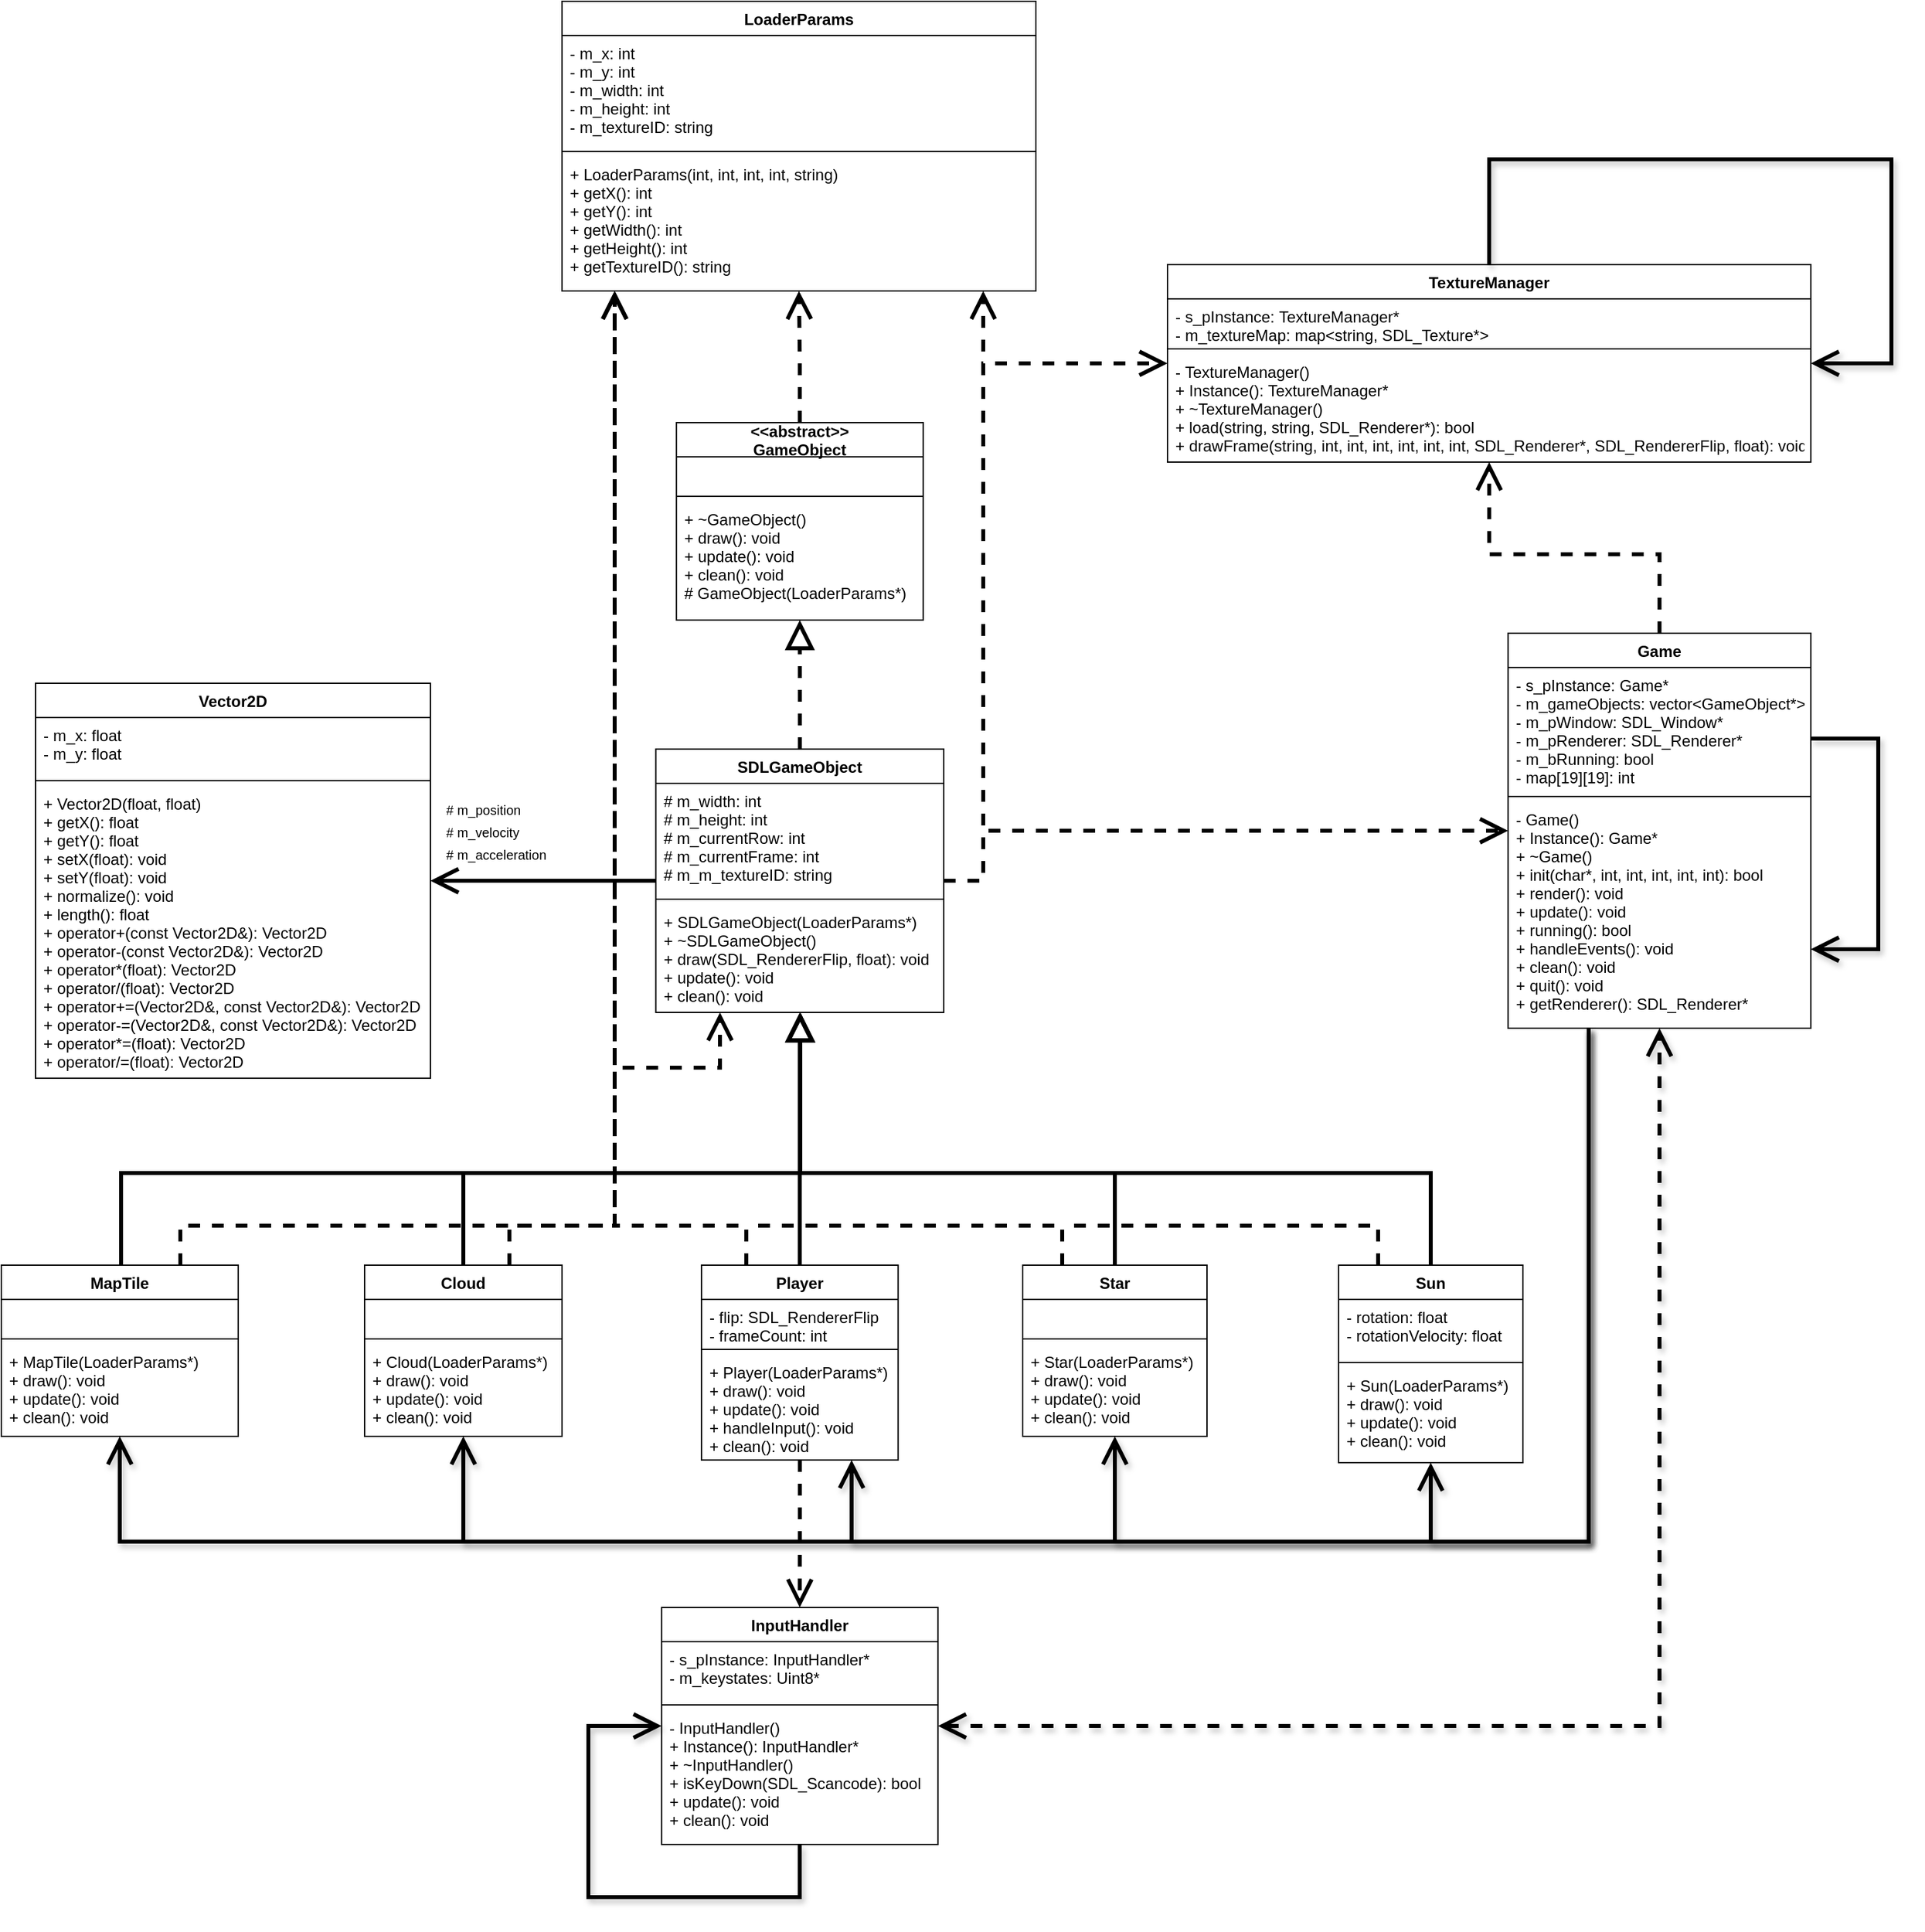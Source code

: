 <mxfile version="15.7.1" type="github">
  <diagram id="SluE9JfmMPjYJ1EXBR1Q" name="Page-1">
    <mxGraphModel dx="1483" dy="827" grid="1" gridSize="10" guides="1" tooltips="1" connect="1" arrows="1" fold="1" page="1" pageScale="1" pageWidth="827" pageHeight="1169" math="0" shadow="0">
      <root>
        <mxCell id="0" />
        <mxCell id="1" parent="0" />
        <mxCell id="HP5ziUZP_K-sw0KjSBvC-159" style="edgeStyle=orthogonalEdgeStyle;rounded=0;orthogonalLoop=1;jettySize=auto;html=1;dashed=1;fontSize=10;startArrow=open;startFill=0;endArrow=open;endFill=0;startSize=15;endSize=15;targetPerimeterSpacing=0;strokeWidth=3;align=left;shadow=1;" parent="1" source="HP5ziUZP_K-sw0KjSBvC-115" target="HP5ziUZP_K-sw0KjSBvC-17" edge="1">
          <mxGeometry relative="1" as="geometry" />
        </mxCell>
        <mxCell id="HP5ziUZP_K-sw0KjSBvC-128" style="edgeStyle=orthogonalEdgeStyle;rounded=0;orthogonalLoop=1;jettySize=auto;html=1;fontSize=14;startArrow=none;startFill=0;endArrow=block;endFill=0;startSize=0;endSize=15;targetPerimeterSpacing=0;strokeWidth=3;align=left;" parent="1" source="HP5ziUZP_K-sw0KjSBvC-13" target="HP5ziUZP_K-sw0KjSBvC-38" edge="1">
          <mxGeometry relative="1" as="geometry">
            <Array as="points">
              <mxPoint x="585" y="930" />
              <mxPoint x="841" y="930" />
            </Array>
          </mxGeometry>
        </mxCell>
        <mxCell id="HP5ziUZP_K-sw0KjSBvC-146" style="edgeStyle=orthogonalEdgeStyle;rounded=0;orthogonalLoop=1;jettySize=auto;html=1;dashed=1;fontSize=10;startArrow=none;startFill=0;endArrow=open;endFill=0;startSize=0;endSize=15;targetPerimeterSpacing=0;strokeWidth=3;align=left;" parent="1" source="HP5ziUZP_K-sw0KjSBvC-13" target="HP5ziUZP_K-sw0KjSBvC-26" edge="1">
          <mxGeometry relative="1" as="geometry">
            <Array as="points">
              <mxPoint x="620" y="970" />
              <mxPoint x="700" y="970" />
            </Array>
          </mxGeometry>
        </mxCell>
        <mxCell id="HP5ziUZP_K-sw0KjSBvC-13" value="Cloud" style="swimlane;fontStyle=1;align=center;verticalAlign=top;childLayout=stackLayout;horizontal=1;startSize=26;horizontalStack=0;resizeParent=1;resizeParentMax=0;resizeLast=0;collapsible=1;marginBottom=0;" parent="1" vertex="1">
          <mxGeometry x="510" y="1000" width="150" height="130" as="geometry" />
        </mxCell>
        <mxCell id="HP5ziUZP_K-sw0KjSBvC-14" value=" " style="text;strokeColor=none;fillColor=none;align=left;verticalAlign=top;spacingLeft=4;spacingRight=4;overflow=hidden;rotatable=0;points=[[0,0.5],[1,0.5]];portConstraint=eastwest;" parent="HP5ziUZP_K-sw0KjSBvC-13" vertex="1">
          <mxGeometry y="26" width="150" height="26" as="geometry" />
        </mxCell>
        <mxCell id="HP5ziUZP_K-sw0KjSBvC-15" value="" style="line;strokeWidth=1;fillColor=none;align=left;verticalAlign=middle;spacingTop=-1;spacingLeft=3;spacingRight=3;rotatable=0;labelPosition=right;points=[];portConstraint=eastwest;" parent="HP5ziUZP_K-sw0KjSBvC-13" vertex="1">
          <mxGeometry y="52" width="150" height="8" as="geometry" />
        </mxCell>
        <mxCell id="HP5ziUZP_K-sw0KjSBvC-16" value="+ Cloud(LoaderParams*)&#xa;+ draw(): void&#xa;+ update(): void&#xa;+ clean(): void" style="text;strokeColor=none;fillColor=none;align=left;verticalAlign=top;spacingLeft=4;spacingRight=4;overflow=hidden;rotatable=0;points=[[0,0.5],[1,0.5]];portConstraint=eastwest;" parent="HP5ziUZP_K-sw0KjSBvC-13" vertex="1">
          <mxGeometry y="60" width="150" height="70" as="geometry" />
        </mxCell>
        <mxCell id="HP5ziUZP_K-sw0KjSBvC-136" style="edgeStyle=orthogonalEdgeStyle;rounded=0;orthogonalLoop=1;jettySize=auto;html=1;fontSize=12;startArrow=none;startFill=0;endArrow=open;endFill=0;startSize=0;endSize=15;targetPerimeterSpacing=0;strokeWidth=3;align=left;dashed=1;" parent="1" source="HP5ziUZP_K-sw0KjSBvC-22" target="HP5ziUZP_K-sw0KjSBvC-26" edge="1">
          <mxGeometry relative="1" as="geometry" />
        </mxCell>
        <mxCell id="HP5ziUZP_K-sw0KjSBvC-22" value="&lt;&lt;abstract&gt;&gt;&#xa;GameObject" style="swimlane;fontStyle=1;align=center;verticalAlign=middle;childLayout=stackLayout;horizontal=1;startSize=26;horizontalStack=0;resizeParent=1;resizeParentMax=0;resizeLast=0;collapsible=1;marginBottom=0;fontSize=12;spacing=2;spacingTop=0;" parent="1" vertex="1">
          <mxGeometry x="746.88" y="360" width="187.5" height="150" as="geometry">
            <mxRectangle x="746.88" y="360" width="110" height="40" as="alternateBounds" />
          </mxGeometry>
        </mxCell>
        <mxCell id="HP5ziUZP_K-sw0KjSBvC-23" value=" " style="text;align=left;verticalAlign=top;spacingLeft=4;spacingRight=4;overflow=hidden;rotatable=0;points=[[0,0.5],[1,0.5]];portConstraint=eastwest;" parent="HP5ziUZP_K-sw0KjSBvC-22" vertex="1">
          <mxGeometry y="26" width="187.5" height="26" as="geometry" />
        </mxCell>
        <mxCell id="HP5ziUZP_K-sw0KjSBvC-24" value="" style="line;strokeWidth=1;fillColor=none;align=left;verticalAlign=middle;spacingTop=-1;spacingLeft=3;spacingRight=3;rotatable=0;labelPosition=right;points=[];portConstraint=eastwest;" parent="HP5ziUZP_K-sw0KjSBvC-22" vertex="1">
          <mxGeometry y="52" width="187.5" height="8" as="geometry" />
        </mxCell>
        <mxCell id="HP5ziUZP_K-sw0KjSBvC-25" value="+ ~GameObject()&#xa;+ draw(): void&#xa;+ update(): void&#xa;+ clean(): void&#xa;# GameObject(LoaderParams*)" style="text;strokeColor=none;fillColor=none;align=left;verticalAlign=top;spacingLeft=4;spacingRight=4;overflow=hidden;rotatable=0;points=[[0,0.5],[1,0.5]];portConstraint=eastwest;fontSize=12;" parent="HP5ziUZP_K-sw0KjSBvC-22" vertex="1">
          <mxGeometry y="60" width="187.5" height="90" as="geometry" />
        </mxCell>
        <mxCell id="HP5ziUZP_K-sw0KjSBvC-26" value="LoaderParams" style="swimlane;fontStyle=1;align=center;verticalAlign=top;childLayout=stackLayout;horizontal=1;startSize=26;horizontalStack=0;resizeParent=1;resizeParentMax=0;resizeLast=0;collapsible=1;marginBottom=0;" parent="1" vertex="1">
          <mxGeometry x="660" y="40" width="360" height="220" as="geometry" />
        </mxCell>
        <mxCell id="HP5ziUZP_K-sw0KjSBvC-27" value="- m_x: int&#xa;- m_y: int&#xa;- m_width: int&#xa;- m_height: int&#xa;- m_textureID: string" style="text;strokeColor=none;fillColor=none;align=left;verticalAlign=top;spacingLeft=4;spacingRight=4;overflow=hidden;rotatable=0;points=[[0,0.5],[1,0.5]];portConstraint=eastwest;" parent="HP5ziUZP_K-sw0KjSBvC-26" vertex="1">
          <mxGeometry y="26" width="360" height="84" as="geometry" />
        </mxCell>
        <mxCell id="HP5ziUZP_K-sw0KjSBvC-28" value="" style="line;strokeWidth=1;fillColor=none;align=left;verticalAlign=middle;spacingTop=-1;spacingLeft=3;spacingRight=3;rotatable=0;labelPosition=right;points=[];portConstraint=eastwest;" parent="HP5ziUZP_K-sw0KjSBvC-26" vertex="1">
          <mxGeometry y="110" width="360" height="8" as="geometry" />
        </mxCell>
        <mxCell id="HP5ziUZP_K-sw0KjSBvC-29" value="+ LoaderParams(int, int, int, int, string)&#xa;+ getX(): int&#xa;+ getY(): int&#xa;+ getWidth(): int&#xa;+ getHeight(): int&#xa;+ getTextureID(): string" style="text;strokeColor=none;fillColor=none;align=left;verticalAlign=top;spacingLeft=4;spacingRight=4;overflow=hidden;rotatable=0;points=[[0,0.5],[1,0.5]];portConstraint=eastwest;" parent="HP5ziUZP_K-sw0KjSBvC-26" vertex="1">
          <mxGeometry y="118" width="360" height="102" as="geometry" />
        </mxCell>
        <mxCell id="HP5ziUZP_K-sw0KjSBvC-122" style="edgeStyle=orthogonalEdgeStyle;rounded=0;orthogonalLoop=1;jettySize=auto;html=1;fontSize=14;startArrow=none;startFill=0;endArrow=block;endFill=0;startSize=0;endSize=15;targetPerimeterSpacing=0;strokeWidth=3;align=left;" parent="1" source="HP5ziUZP_K-sw0KjSBvC-34" target="HP5ziUZP_K-sw0KjSBvC-38" edge="1">
          <mxGeometry relative="1" as="geometry" />
        </mxCell>
        <mxCell id="HP5ziUZP_K-sw0KjSBvC-148" style="edgeStyle=orthogonalEdgeStyle;rounded=0;orthogonalLoop=1;jettySize=auto;html=1;dashed=1;fontSize=10;startArrow=none;startFill=0;endArrow=open;endFill=0;startSize=0;endSize=15;targetPerimeterSpacing=0;strokeWidth=3;align=left;" parent="1" source="HP5ziUZP_K-sw0KjSBvC-34" target="HP5ziUZP_K-sw0KjSBvC-26" edge="1">
          <mxGeometry relative="1" as="geometry">
            <Array as="points">
              <mxPoint x="800" y="970" />
              <mxPoint x="700" y="970" />
            </Array>
          </mxGeometry>
        </mxCell>
        <mxCell id="HP5ziUZP_K-sw0KjSBvC-156" style="edgeStyle=orthogonalEdgeStyle;rounded=0;orthogonalLoop=1;jettySize=auto;html=1;dashed=1;fontSize=10;startArrow=none;startFill=0;endArrow=open;endFill=0;startSize=0;endSize=15;targetPerimeterSpacing=0;strokeWidth=3;align=left;" parent="1" source="HP5ziUZP_K-sw0KjSBvC-34" target="HP5ziUZP_K-sw0KjSBvC-115" edge="1">
          <mxGeometry relative="1" as="geometry" />
        </mxCell>
        <mxCell id="HP5ziUZP_K-sw0KjSBvC-34" value="Player" style="swimlane;fontStyle=1;align=center;verticalAlign=top;childLayout=stackLayout;horizontal=1;startSize=26;horizontalStack=0;resizeParent=1;resizeParentMax=0;resizeLast=0;collapsible=1;marginBottom=0;" parent="1" vertex="1">
          <mxGeometry x="765.95" y="1000" width="149.37" height="148" as="geometry" />
        </mxCell>
        <mxCell id="HP5ziUZP_K-sw0KjSBvC-35" value="- flip: SDL_RendererFlip&#xa;- frameCount: int" style="text;strokeColor=none;fillColor=none;align=left;verticalAlign=top;spacingLeft=4;spacingRight=4;overflow=hidden;rotatable=0;points=[[0,0.5],[1,0.5]];portConstraint=eastwest;" parent="HP5ziUZP_K-sw0KjSBvC-34" vertex="1">
          <mxGeometry y="26" width="149.37" height="34" as="geometry" />
        </mxCell>
        <mxCell id="HP5ziUZP_K-sw0KjSBvC-36" value="" style="line;strokeWidth=1;fillColor=none;align=left;verticalAlign=middle;spacingTop=-1;spacingLeft=3;spacingRight=3;rotatable=0;labelPosition=right;points=[];portConstraint=eastwest;" parent="HP5ziUZP_K-sw0KjSBvC-34" vertex="1">
          <mxGeometry y="60" width="149.37" height="8" as="geometry" />
        </mxCell>
        <mxCell id="HP5ziUZP_K-sw0KjSBvC-37" value="+ Player(LoaderParams*)&#xa;+ draw(): void&#xa;+ update(): void&#xa;+ handleInput(): void&#xa;+ clean(): void" style="text;strokeColor=none;fillColor=none;align=left;verticalAlign=top;spacingLeft=4;spacingRight=4;overflow=hidden;rotatable=0;points=[[0,0.5],[1,0.5]];portConstraint=eastwest;" parent="HP5ziUZP_K-sw0KjSBvC-34" vertex="1">
          <mxGeometry y="68" width="149.37" height="80" as="geometry" />
        </mxCell>
        <mxCell id="HP5ziUZP_K-sw0KjSBvC-74" style="edgeStyle=orthogonalEdgeStyle;rounded=0;orthogonalLoop=1;jettySize=auto;html=1;startArrow=none;startFill=0;endArrow=block;endFill=0;targetPerimeterSpacing=0;strokeWidth=3;dashed=1;startSize=0;endSize=15;align=left;" parent="1" source="HP5ziUZP_K-sw0KjSBvC-38" target="HP5ziUZP_K-sw0KjSBvC-22" edge="1">
          <mxGeometry relative="1" as="geometry" />
        </mxCell>
        <mxCell id="HP5ziUZP_K-sw0KjSBvC-125" value="&lt;font style=&quot;font-size: 10px&quot;&gt;# m_position&lt;br&gt;# m_velocity&lt;br&gt;# m_acceleration&lt;/font&gt;" style="edgeStyle=orthogonalEdgeStyle;rounded=0;orthogonalLoop=1;jettySize=auto;html=1;fontSize=14;startArrow=none;startFill=0;endArrow=open;endFill=0;startSize=0;endSize=15;targetPerimeterSpacing=0;strokeWidth=3;align=left;" parent="1" source="HP5ziUZP_K-sw0KjSBvC-38" target="HP5ziUZP_K-sw0KjSBvC-54" edge="1">
          <mxGeometry x="0.883" y="-38" relative="1" as="geometry">
            <mxPoint as="offset" />
          </mxGeometry>
        </mxCell>
        <mxCell id="HP5ziUZP_K-sw0KjSBvC-138" style="edgeStyle=orthogonalEdgeStyle;rounded=0;orthogonalLoop=1;jettySize=auto;html=1;dashed=1;fontSize=10;startArrow=none;startFill=0;endArrow=open;endFill=0;startSize=0;endSize=15;targetPerimeterSpacing=0;strokeWidth=3;align=left;" parent="1" source="HP5ziUZP_K-sw0KjSBvC-38" target="HP5ziUZP_K-sw0KjSBvC-26" edge="1">
          <mxGeometry relative="1" as="geometry">
            <Array as="points">
              <mxPoint x="980" y="430" />
              <mxPoint x="980" y="430" />
            </Array>
          </mxGeometry>
        </mxCell>
        <mxCell id="HP5ziUZP_K-sw0KjSBvC-141" style="edgeStyle=orthogonalEdgeStyle;rounded=0;orthogonalLoop=1;jettySize=auto;html=1;dashed=1;fontSize=10;startArrow=none;startFill=0;endArrow=open;endFill=0;startSize=0;endSize=15;targetPerimeterSpacing=0;strokeWidth=3;align=left;" parent="1" source="HP5ziUZP_K-sw0KjSBvC-38" target="HP5ziUZP_K-sw0KjSBvC-50" edge="1">
          <mxGeometry relative="1" as="geometry">
            <Array as="points">
              <mxPoint x="980" y="708" />
              <mxPoint x="980" y="315" />
            </Array>
          </mxGeometry>
        </mxCell>
        <mxCell id="HP5ziUZP_K-sw0KjSBvC-160" style="edgeStyle=orthogonalEdgeStyle;rounded=0;orthogonalLoop=1;jettySize=auto;html=1;dashed=1;fontSize=10;startArrow=none;startFill=0;endArrow=open;endFill=0;startSize=0;endSize=15;targetPerimeterSpacing=0;strokeWidth=3;align=left;" parent="1" source="HP5ziUZP_K-sw0KjSBvC-38" target="HP5ziUZP_K-sw0KjSBvC-17" edge="1">
          <mxGeometry relative="1" as="geometry">
            <Array as="points">
              <mxPoint x="980" y="708" />
              <mxPoint x="980" y="670" />
            </Array>
          </mxGeometry>
        </mxCell>
        <mxCell id="HP5ziUZP_K-sw0KjSBvC-38" value="SDLGameObject" style="swimlane;fontStyle=1;align=center;verticalAlign=top;childLayout=stackLayout;horizontal=1;startSize=26;horizontalStack=0;resizeParent=1;resizeParentMax=0;resizeLast=0;collapsible=1;marginBottom=0;" parent="1" vertex="1">
          <mxGeometry x="731.26" y="608" width="218.75" height="200" as="geometry" />
        </mxCell>
        <mxCell id="HP5ziUZP_K-sw0KjSBvC-39" value="# m_width: int&#xa;# m_height: int&#xa;# m_currentRow: int&#xa;# m_currentFrame: int&#xa;# m_m_textureID: string" style="text;strokeColor=none;fillColor=none;align=left;verticalAlign=top;spacingLeft=4;spacingRight=4;overflow=hidden;rotatable=0;points=[[0,0.5],[1,0.5]];portConstraint=eastwest;" parent="HP5ziUZP_K-sw0KjSBvC-38" vertex="1">
          <mxGeometry y="26" width="218.75" height="84" as="geometry" />
        </mxCell>
        <mxCell id="HP5ziUZP_K-sw0KjSBvC-40" value="" style="line;strokeWidth=1;fillColor=none;align=left;verticalAlign=middle;spacingTop=-1;spacingLeft=3;spacingRight=3;rotatable=0;labelPosition=right;points=[];portConstraint=eastwest;" parent="HP5ziUZP_K-sw0KjSBvC-38" vertex="1">
          <mxGeometry y="110" width="218.75" height="8" as="geometry" />
        </mxCell>
        <mxCell id="HP5ziUZP_K-sw0KjSBvC-41" value="+ SDLGameObject(LoaderParams*)&#xa;+ ~SDLGameObject()&#xa;+ draw(SDL_RendererFlip, float): void&#xa;+ update(): void&#xa;+ clean(): void" style="text;strokeColor=none;fillColor=none;align=left;verticalAlign=top;spacingLeft=4;spacingRight=4;overflow=hidden;rotatable=0;points=[[0,0.5],[1,0.5]];portConstraint=eastwest;" parent="HP5ziUZP_K-sw0KjSBvC-38" vertex="1">
          <mxGeometry y="118" width="218.75" height="82" as="geometry" />
        </mxCell>
        <mxCell id="HP5ziUZP_K-sw0KjSBvC-131" style="edgeStyle=orthogonalEdgeStyle;rounded=0;orthogonalLoop=1;jettySize=auto;html=1;fontSize=14;startArrow=none;startFill=0;endArrow=block;endFill=0;startSize=0;endSize=15;targetPerimeterSpacing=0;strokeWidth=3;align=left;" parent="1" source="HP5ziUZP_K-sw0KjSBvC-42" target="HP5ziUZP_K-sw0KjSBvC-38" edge="1">
          <mxGeometry relative="1" as="geometry">
            <Array as="points">
              <mxPoint x="1320" y="930" />
              <mxPoint x="841" y="930" />
            </Array>
          </mxGeometry>
        </mxCell>
        <mxCell id="HP5ziUZP_K-sw0KjSBvC-153" style="edgeStyle=orthogonalEdgeStyle;rounded=0;orthogonalLoop=1;jettySize=auto;html=1;dashed=1;fontSize=10;startArrow=none;startFill=0;endArrow=none;endFill=0;startSize=0;endSize=15;targetPerimeterSpacing=0;strokeWidth=3;align=left;" parent="1" source="HP5ziUZP_K-sw0KjSBvC-42" edge="1">
          <mxGeometry relative="1" as="geometry">
            <mxPoint x="1040" y="970" as="targetPoint" />
            <Array as="points">
              <mxPoint x="1280" y="970" />
            </Array>
          </mxGeometry>
        </mxCell>
        <mxCell id="HP5ziUZP_K-sw0KjSBvC-42" value="Sun" style="swimlane;fontStyle=1;align=center;verticalAlign=top;childLayout=stackLayout;horizontal=1;startSize=26;horizontalStack=0;resizeParent=1;resizeParentMax=0;resizeLast=0;collapsible=1;marginBottom=0;" parent="1" vertex="1">
          <mxGeometry x="1250" y="1000" width="140" height="150" as="geometry" />
        </mxCell>
        <mxCell id="HP5ziUZP_K-sw0KjSBvC-43" value="- rotation: float&#xa;- rotationVelocity: float" style="text;strokeColor=none;fillColor=none;align=left;verticalAlign=top;spacingLeft=4;spacingRight=4;overflow=hidden;rotatable=0;points=[[0,0.5],[1,0.5]];portConstraint=eastwest;" parent="HP5ziUZP_K-sw0KjSBvC-42" vertex="1">
          <mxGeometry y="26" width="140" height="44" as="geometry" />
        </mxCell>
        <mxCell id="HP5ziUZP_K-sw0KjSBvC-44" value="" style="line;strokeWidth=1;fillColor=none;align=left;verticalAlign=middle;spacingTop=-1;spacingLeft=3;spacingRight=3;rotatable=0;labelPosition=right;points=[];portConstraint=eastwest;" parent="HP5ziUZP_K-sw0KjSBvC-42" vertex="1">
          <mxGeometry y="70" width="140" height="8" as="geometry" />
        </mxCell>
        <mxCell id="HP5ziUZP_K-sw0KjSBvC-45" value="+ Sun(LoaderParams*)&#xa;+ draw(): void&#xa;+ update(): void&#xa;+ clean(): void" style="text;strokeColor=none;fillColor=none;align=left;verticalAlign=top;spacingLeft=4;spacingRight=4;overflow=hidden;rotatable=0;points=[[0,0.5],[1,0.5]];portConstraint=eastwest;" parent="HP5ziUZP_K-sw0KjSBvC-42" vertex="1">
          <mxGeometry y="78" width="140" height="72" as="geometry" />
        </mxCell>
        <mxCell id="HP5ziUZP_K-sw0KjSBvC-130" style="edgeStyle=orthogonalEdgeStyle;rounded=0;orthogonalLoop=1;jettySize=auto;html=1;fontSize=14;startArrow=none;startFill=0;endArrow=block;endFill=0;startSize=0;endSize=15;targetPerimeterSpacing=0;strokeWidth=3;align=left;" parent="1" source="HP5ziUZP_K-sw0KjSBvC-46" target="HP5ziUZP_K-sw0KjSBvC-38" edge="1">
          <mxGeometry relative="1" as="geometry">
            <Array as="points">
              <mxPoint x="1080" y="930" />
              <mxPoint x="841" y="930" />
            </Array>
          </mxGeometry>
        </mxCell>
        <mxCell id="HP5ziUZP_K-sw0KjSBvC-152" style="edgeStyle=orthogonalEdgeStyle;rounded=0;orthogonalLoop=1;jettySize=auto;html=1;dashed=1;fontSize=10;startArrow=none;startFill=0;endArrow=none;endFill=0;startSize=0;endSize=15;targetPerimeterSpacing=0;strokeWidth=3;align=left;" parent="1" source="HP5ziUZP_K-sw0KjSBvC-46" edge="1">
          <mxGeometry relative="1" as="geometry">
            <mxPoint x="800" y="970" as="targetPoint" />
            <Array as="points">
              <mxPoint x="1040" y="970" />
            </Array>
          </mxGeometry>
        </mxCell>
        <mxCell id="HP5ziUZP_K-sw0KjSBvC-46" value="Star" style="swimlane;fontStyle=1;align=center;verticalAlign=top;childLayout=stackLayout;horizontal=1;startSize=26;horizontalStack=0;resizeParent=1;resizeParentMax=0;resizeLast=0;collapsible=1;marginBottom=0;" parent="1" vertex="1">
          <mxGeometry x="1010" y="1000" width="140" height="130" as="geometry" />
        </mxCell>
        <mxCell id="HP5ziUZP_K-sw0KjSBvC-47" value=" " style="text;strokeColor=none;fillColor=none;align=left;verticalAlign=top;spacingLeft=4;spacingRight=4;overflow=hidden;rotatable=0;points=[[0,0.5],[1,0.5]];portConstraint=eastwest;" parent="HP5ziUZP_K-sw0KjSBvC-46" vertex="1">
          <mxGeometry y="26" width="140" height="26" as="geometry" />
        </mxCell>
        <mxCell id="HP5ziUZP_K-sw0KjSBvC-48" value="" style="line;strokeWidth=1;fillColor=none;align=left;verticalAlign=middle;spacingTop=-1;spacingLeft=3;spacingRight=3;rotatable=0;labelPosition=right;points=[];portConstraint=eastwest;" parent="HP5ziUZP_K-sw0KjSBvC-46" vertex="1">
          <mxGeometry y="52" width="140" height="8" as="geometry" />
        </mxCell>
        <mxCell id="HP5ziUZP_K-sw0KjSBvC-49" value="+ Star(LoaderParams*)&#xa;+ draw(): void&#xa;+ update(): void&#xa;+ clean(): void" style="text;strokeColor=none;fillColor=none;align=left;verticalAlign=top;spacingLeft=4;spacingRight=4;overflow=hidden;rotatable=0;points=[[0,0.5],[1,0.5]];portConstraint=eastwest;" parent="HP5ziUZP_K-sw0KjSBvC-46" vertex="1">
          <mxGeometry y="60" width="140" height="70" as="geometry" />
        </mxCell>
        <mxCell id="HP5ziUZP_K-sw0KjSBvC-50" value="TextureManager" style="swimlane;fontStyle=1;align=center;verticalAlign=top;childLayout=stackLayout;horizontal=1;startSize=26;horizontalStack=0;resizeParent=1;resizeParentMax=0;resizeLast=0;collapsible=1;marginBottom=0;" parent="1" vertex="1">
          <mxGeometry x="1120" y="240" width="488.75" height="150" as="geometry" />
        </mxCell>
        <mxCell id="HP5ziUZP_K-sw0KjSBvC-51" value="- s_pInstance: TextureManager*&#xa;- m_textureMap: map&lt;string, SDL_Texture*&gt;" style="text;strokeColor=none;fillColor=none;align=left;verticalAlign=top;spacingLeft=4;spacingRight=4;overflow=hidden;rotatable=0;points=[[0,0.5],[1,0.5]];portConstraint=eastwest;" parent="HP5ziUZP_K-sw0KjSBvC-50" vertex="1">
          <mxGeometry y="26" width="488.75" height="34" as="geometry" />
        </mxCell>
        <mxCell id="HP5ziUZP_K-sw0KjSBvC-52" value="" style="line;strokeWidth=1;fillColor=none;align=left;verticalAlign=middle;spacingTop=-1;spacingLeft=3;spacingRight=3;rotatable=0;labelPosition=right;points=[];portConstraint=eastwest;" parent="HP5ziUZP_K-sw0KjSBvC-50" vertex="1">
          <mxGeometry y="60" width="488.75" height="8" as="geometry" />
        </mxCell>
        <mxCell id="HP5ziUZP_K-sw0KjSBvC-53" value="- TextureManager()&#xa;+ Instance(): TextureManager*&#xa;+ ~TextureManager()&#xa;+ load(string, string, SDL_Renderer*): bool&#xa;+ drawFrame(string, int, int, int, int, int, int, SDL_Renderer*, SDL_RendererFlip, float): void" style="text;strokeColor=none;fillColor=none;align=left;verticalAlign=top;spacingLeft=4;spacingRight=4;overflow=hidden;rotatable=0;points=[[0,0.5],[1,0.5]];portConstraint=eastwest;" parent="HP5ziUZP_K-sw0KjSBvC-50" vertex="1">
          <mxGeometry y="68" width="488.75" height="82" as="geometry" />
        </mxCell>
        <mxCell id="HP5ziUZP_K-sw0KjSBvC-54" value="Vector2D" style="swimlane;fontStyle=1;align=center;verticalAlign=top;childLayout=stackLayout;horizontal=1;startSize=26;horizontalStack=0;resizeParent=1;resizeParentMax=0;resizeLast=0;collapsible=1;marginBottom=0;" parent="1" vertex="1">
          <mxGeometry x="260" y="558" width="300" height="300" as="geometry" />
        </mxCell>
        <mxCell id="HP5ziUZP_K-sw0KjSBvC-55" value="- m_x: float&#xa;- m_y: float " style="text;strokeColor=none;fillColor=none;align=left;verticalAlign=top;spacingLeft=4;spacingRight=4;overflow=hidden;rotatable=0;points=[[0,0.5],[1,0.5]];portConstraint=eastwest;" parent="HP5ziUZP_K-sw0KjSBvC-54" vertex="1">
          <mxGeometry y="26" width="300" height="44" as="geometry" />
        </mxCell>
        <mxCell id="HP5ziUZP_K-sw0KjSBvC-56" value="" style="line;strokeWidth=1;fillColor=none;align=left;verticalAlign=middle;spacingTop=-1;spacingLeft=3;spacingRight=3;rotatable=0;labelPosition=right;points=[];portConstraint=eastwest;" parent="HP5ziUZP_K-sw0KjSBvC-54" vertex="1">
          <mxGeometry y="70" width="300" height="8" as="geometry" />
        </mxCell>
        <mxCell id="HP5ziUZP_K-sw0KjSBvC-57" value="+ Vector2D(float, float)&#xa;+ getX(): float&#xa;+ getY(): float&#xa;+ setX(float): void&#xa;+ setY(float): void&#xa;+ normalize(): void&#xa;+ length(): float&#xa;+ operator+(const Vector2D&amp;): Vector2D&#xa;+ operator-(const Vector2D&amp;): Vector2D&#xa;+ operator*(float): Vector2D&#xa;+ operator/(float): Vector2D&#xa;+ operator+=(Vector2D&amp;, const Vector2D&amp;): Vector2D&#xa;+ operator-=(Vector2D&amp;, const Vector2D&amp;): Vector2D&#xa;+ operator*=(float): Vector2D&#xa;+ operator/=(float): Vector2D" style="text;strokeColor=none;fillColor=none;align=left;verticalAlign=top;spacingLeft=4;spacingRight=4;overflow=hidden;rotatable=0;points=[[0,0.5],[1,0.5]];portConstraint=eastwest;" parent="HP5ziUZP_K-sw0KjSBvC-54" vertex="1">
          <mxGeometry y="78" width="300" height="222" as="geometry" />
        </mxCell>
        <mxCell id="HP5ziUZP_K-sw0KjSBvC-120" style="edgeStyle=orthogonalEdgeStyle;rounded=0;orthogonalLoop=1;jettySize=auto;html=1;fontSize=14;startArrow=none;startFill=0;endArrow=block;endFill=0;startSize=0;endSize=15;targetPerimeterSpacing=0;strokeWidth=3;align=left;" parent="1" source="HP5ziUZP_K-sw0KjSBvC-6" target="HP5ziUZP_K-sw0KjSBvC-38" edge="1">
          <mxGeometry relative="1" as="geometry">
            <Array as="points">
              <mxPoint x="325" y="930" />
              <mxPoint x="841" y="930" />
            </Array>
          </mxGeometry>
        </mxCell>
        <mxCell id="HP5ziUZP_K-sw0KjSBvC-143" style="edgeStyle=orthogonalEdgeStyle;rounded=0;orthogonalLoop=1;jettySize=auto;html=1;dashed=1;fontSize=10;startArrow=none;startFill=0;endArrow=open;endFill=0;startSize=0;endSize=15;targetPerimeterSpacing=0;strokeWidth=3;align=left;" parent="1" source="HP5ziUZP_K-sw0KjSBvC-6" target="HP5ziUZP_K-sw0KjSBvC-26" edge="1">
          <mxGeometry relative="1" as="geometry">
            <Array as="points">
              <mxPoint x="370" y="970" />
              <mxPoint x="700" y="970" />
            </Array>
          </mxGeometry>
        </mxCell>
        <mxCell id="HP5ziUZP_K-sw0KjSBvC-155" style="edgeStyle=orthogonalEdgeStyle;rounded=0;orthogonalLoop=1;jettySize=auto;html=1;fontSize=10;startArrow=none;startFill=0;endArrow=open;endFill=0;startSize=0;endSize=15;targetPerimeterSpacing=0;strokeWidth=3;align=left;dashed=1;" parent="1" source="HP5ziUZP_K-sw0KjSBvC-6" target="HP5ziUZP_K-sw0KjSBvC-38" edge="1">
          <mxGeometry relative="1" as="geometry">
            <Array as="points">
              <mxPoint x="370" y="970" />
              <mxPoint x="700" y="970" />
              <mxPoint x="700" y="850" />
              <mxPoint x="780" y="850" />
            </Array>
          </mxGeometry>
        </mxCell>
        <mxCell id="HP5ziUZP_K-sw0KjSBvC-6" value="MapTile" style="swimlane;fontStyle=1;align=center;verticalAlign=top;childLayout=stackLayout;horizontal=1;startSize=26;horizontalStack=0;resizeParent=1;resizeParentMax=0;resizeLast=0;collapsible=1;marginBottom=0;" parent="1" vertex="1">
          <mxGeometry x="234" y="1000" width="180" height="130" as="geometry">
            <mxRectangle y="26" width="160" height="26" as="alternateBounds" />
          </mxGeometry>
        </mxCell>
        <mxCell id="HP5ziUZP_K-sw0KjSBvC-7" value=" " style="text;strokeColor=none;fillColor=none;align=left;verticalAlign=top;spacingLeft=4;spacingRight=4;overflow=hidden;rotatable=0;points=[[0,0.5],[1,0.5]];portConstraint=eastwest;" parent="HP5ziUZP_K-sw0KjSBvC-6" vertex="1">
          <mxGeometry y="26" width="180" height="26" as="geometry" />
        </mxCell>
        <mxCell id="HP5ziUZP_K-sw0KjSBvC-8" value="" style="line;strokeWidth=1;fillColor=none;align=left;verticalAlign=middle;spacingTop=-1;spacingLeft=3;spacingRight=3;rotatable=0;labelPosition=right;points=[];portConstraint=eastwest;" parent="HP5ziUZP_K-sw0KjSBvC-6" vertex="1">
          <mxGeometry y="52" width="180" height="8" as="geometry" />
        </mxCell>
        <mxCell id="HP5ziUZP_K-sw0KjSBvC-9" value="+ MapTile(LoaderParams*)&#xa;+ draw(): void&#xa;+ update(): void&#xa;+ clean(): void" style="text;strokeColor=none;fillColor=none;align=left;verticalAlign=top;spacingLeft=4;spacingRight=4;overflow=hidden;rotatable=0;points=[[0,0.5],[1,0.5]];portConstraint=eastwest;" parent="HP5ziUZP_K-sw0KjSBvC-6" vertex="1">
          <mxGeometry y="60" width="180" height="70" as="geometry" />
        </mxCell>
        <mxCell id="HP5ziUZP_K-sw0KjSBvC-115" value="InputHandler" style="swimlane;fontStyle=1;align=center;verticalAlign=top;childLayout=stackLayout;horizontal=1;startSize=26;horizontalStack=0;resizeParent=1;resizeParentMax=0;resizeLast=0;collapsible=1;marginBottom=0;" parent="1" vertex="1">
          <mxGeometry x="735.64" y="1260" width="210" height="180" as="geometry" />
        </mxCell>
        <mxCell id="HP5ziUZP_K-sw0KjSBvC-116" value="- s_pInstance: InputHandler*&#xa;- m_keystates: Uint8*" style="text;strokeColor=none;fillColor=none;align=left;verticalAlign=top;spacingLeft=4;spacingRight=4;overflow=hidden;rotatable=0;points=[[0,0.5],[1,0.5]];portConstraint=eastwest;" parent="HP5ziUZP_K-sw0KjSBvC-115" vertex="1">
          <mxGeometry y="26" width="210" height="44" as="geometry" />
        </mxCell>
        <mxCell id="HP5ziUZP_K-sw0KjSBvC-117" value="" style="line;strokeWidth=1;fillColor=none;align=left;verticalAlign=middle;spacingTop=-1;spacingLeft=3;spacingRight=3;rotatable=0;labelPosition=right;points=[];portConstraint=eastwest;" parent="HP5ziUZP_K-sw0KjSBvC-115" vertex="1">
          <mxGeometry y="70" width="210" height="8" as="geometry" />
        </mxCell>
        <mxCell id="HP5ziUZP_K-sw0KjSBvC-118" value="- InputHandler()&#xa;+ Instance(): InputHandler*&#xa;+ ~InputHandler()&#xa;+ isKeyDown(SDL_Scancode): bool&#xa;+ update(): void&#xa;+ clean(): void&#xa;" style="text;strokeColor=none;fillColor=none;align=left;verticalAlign=top;spacingLeft=4;spacingRight=4;overflow=hidden;rotatable=0;points=[[0,0.5],[1,0.5]];portConstraint=eastwest;" parent="HP5ziUZP_K-sw0KjSBvC-115" vertex="1">
          <mxGeometry y="78" width="210" height="102" as="geometry" />
        </mxCell>
        <mxCell id="HP5ziUZP_K-sw0KjSBvC-161" style="edgeStyle=orthogonalEdgeStyle;rounded=0;orthogonalLoop=1;jettySize=auto;html=1;dashed=1;fontSize=10;startArrow=none;startFill=0;endArrow=open;endFill=0;startSize=0;endSize=15;targetPerimeterSpacing=0;strokeWidth=3;align=left;" parent="1" source="HP5ziUZP_K-sw0KjSBvC-17" target="HP5ziUZP_K-sw0KjSBvC-50" edge="1">
          <mxGeometry relative="1" as="geometry" />
        </mxCell>
        <mxCell id="o7nYqcWOoGf3yW9YEdYJ-10" style="edgeStyle=orthogonalEdgeStyle;rounded=0;orthogonalLoop=1;jettySize=auto;html=1;shadow=1;startArrow=none;startFill=0;endArrow=open;endFill=0;startSize=0;strokeWidth=3;endSize=15;" parent="1" source="HP5ziUZP_K-sw0KjSBvC-17" target="HP5ziUZP_K-sw0KjSBvC-42" edge="1">
          <mxGeometry relative="1" as="geometry">
            <Array as="points">
              <mxPoint x="1440" y="1210" />
              <mxPoint x="1320" y="1210" />
            </Array>
          </mxGeometry>
        </mxCell>
        <mxCell id="o7nYqcWOoGf3yW9YEdYJ-11" style="edgeStyle=orthogonalEdgeStyle;rounded=0;orthogonalLoop=1;jettySize=auto;html=1;shadow=1;startArrow=none;startFill=0;endArrow=open;endFill=0;startSize=0;endSize=15;strokeWidth=3;" parent="1" source="HP5ziUZP_K-sw0KjSBvC-17" target="HP5ziUZP_K-sw0KjSBvC-46" edge="1">
          <mxGeometry relative="1" as="geometry">
            <Array as="points">
              <mxPoint x="1440" y="1210" />
              <mxPoint x="1080" y="1210" />
            </Array>
          </mxGeometry>
        </mxCell>
        <mxCell id="IgEBrSjdOWDkOg1eiKYf-2" style="edgeStyle=orthogonalEdgeStyle;rounded=0;orthogonalLoop=1;jettySize=auto;html=1;strokeWidth=3;endSize=15;endArrow=open;endFill=0;startSize=0;shadow=1;" edge="1" parent="1" source="HP5ziUZP_K-sw0KjSBvC-17" target="HP5ziUZP_K-sw0KjSBvC-34">
          <mxGeometry relative="1" as="geometry">
            <Array as="points">
              <mxPoint x="1440" y="1210" />
              <mxPoint x="880" y="1210" />
            </Array>
          </mxGeometry>
        </mxCell>
        <mxCell id="IgEBrSjdOWDkOg1eiKYf-3" style="edgeStyle=orthogonalEdgeStyle;rounded=0;orthogonalLoop=1;jettySize=auto;html=1;shadow=1;endArrow=open;endFill=0;startSize=0;endSize=15;strokeWidth=3;" edge="1" parent="1" source="HP5ziUZP_K-sw0KjSBvC-17" target="HP5ziUZP_K-sw0KjSBvC-13">
          <mxGeometry relative="1" as="geometry">
            <Array as="points">
              <mxPoint x="1440" y="1210" />
              <mxPoint x="585" y="1210" />
            </Array>
          </mxGeometry>
        </mxCell>
        <mxCell id="IgEBrSjdOWDkOg1eiKYf-4" style="edgeStyle=orthogonalEdgeStyle;rounded=0;orthogonalLoop=1;jettySize=auto;html=1;shadow=1;endArrow=open;endFill=0;startSize=0;endSize=15;strokeWidth=3;" edge="1" parent="1" source="HP5ziUZP_K-sw0KjSBvC-17" target="HP5ziUZP_K-sw0KjSBvC-6">
          <mxGeometry relative="1" as="geometry">
            <Array as="points">
              <mxPoint x="1440" y="1210" />
              <mxPoint x="324" y="1210" />
            </Array>
          </mxGeometry>
        </mxCell>
        <mxCell id="HP5ziUZP_K-sw0KjSBvC-17" value="Game" style="swimlane;fontStyle=1;align=center;verticalAlign=top;childLayout=stackLayout;horizontal=1;startSize=26;horizontalStack=0;resizeParent=1;resizeParentMax=0;resizeLast=0;collapsible=1;marginBottom=0;" parent="1" vertex="1">
          <mxGeometry x="1378.75" y="520" width="230" height="300" as="geometry" />
        </mxCell>
        <mxCell id="HP5ziUZP_K-sw0KjSBvC-18" value="- s_pInstance: Game*&#xa;- m_gameObjects: vector&lt;GameObject*&gt;&#xa;- m_pWindow: SDL_Window*&#xa;- m_pRenderer: SDL_Renderer*&#xa;- m_bRunning: bool&#xa;- map[19][19]: int" style="text;strokeColor=none;fillColor=none;align=left;verticalAlign=top;spacingLeft=4;spacingRight=4;overflow=hidden;rotatable=0;points=[[0,0.5],[1,0.5]];portConstraint=eastwest;" parent="HP5ziUZP_K-sw0KjSBvC-17" vertex="1">
          <mxGeometry y="26" width="230" height="94" as="geometry" />
        </mxCell>
        <mxCell id="HP5ziUZP_K-sw0KjSBvC-19" value="" style="line;strokeWidth=1;fillColor=none;align=left;verticalAlign=middle;spacingTop=-1;spacingLeft=3;spacingRight=3;rotatable=0;labelPosition=right;points=[];portConstraint=eastwest;" parent="HP5ziUZP_K-sw0KjSBvC-17" vertex="1">
          <mxGeometry y="120" width="230" height="8" as="geometry" />
        </mxCell>
        <mxCell id="HP5ziUZP_K-sw0KjSBvC-20" value="- Game()&#xa;+ Instance(): Game*&#xa;+ ~Game()&#xa;+ init(char*, int, int,  int, int, int): bool&#xa;+ render(): void&#xa;+ update(): void&#xa;+ running(): bool&#xa;+ handleEvents(): void&#xa;+ clean(): void&#xa;+ quit(): void&#xa;+ getRenderer(): SDL_Renderer*" style="text;strokeColor=none;fillColor=none;align=left;verticalAlign=top;spacingLeft=4;spacingRight=4;overflow=hidden;rotatable=0;points=[[0,0.5],[1,0.5]];portConstraint=eastwest;" parent="HP5ziUZP_K-sw0KjSBvC-17" vertex="1">
          <mxGeometry y="128" width="230" height="172" as="geometry" />
        </mxCell>
        <mxCell id="o7nYqcWOoGf3yW9YEdYJ-18" style="edgeStyle=orthogonalEdgeStyle;rounded=0;orthogonalLoop=1;jettySize=auto;html=1;shadow=1;startArrow=none;startFill=0;endArrow=open;endFill=0;startSize=0;endSize=15;strokeWidth=3;exitX=0.5;exitY=0;exitDx=0;exitDy=0;" parent="1" source="HP5ziUZP_K-sw0KjSBvC-50" target="HP5ziUZP_K-sw0KjSBvC-50" edge="1">
          <mxGeometry relative="1" as="geometry">
            <mxPoint x="1360" y="230" as="sourcePoint" />
            <Array as="points">
              <mxPoint x="1364" y="160" />
              <mxPoint x="1670" y="160" />
              <mxPoint x="1670" y="315" />
            </Array>
          </mxGeometry>
        </mxCell>
        <mxCell id="o7nYqcWOoGf3yW9YEdYJ-23" style="edgeStyle=orthogonalEdgeStyle;rounded=0;orthogonalLoop=1;jettySize=auto;html=1;shadow=1;startArrow=none;startFill=0;endArrow=open;endFill=0;startSize=0;endSize=15;strokeWidth=3;" parent="1" source="HP5ziUZP_K-sw0KjSBvC-115" target="HP5ziUZP_K-sw0KjSBvC-115" edge="1">
          <mxGeometry relative="1" as="geometry">
            <Array as="points">
              <mxPoint x="841" y="1480" />
              <mxPoint x="680" y="1480" />
              <mxPoint x="680" y="1350" />
            </Array>
          </mxGeometry>
        </mxCell>
        <mxCell id="o7nYqcWOoGf3yW9YEdYJ-24" style="edgeStyle=orthogonalEdgeStyle;rounded=0;orthogonalLoop=1;jettySize=auto;html=1;shadow=1;startArrow=none;startFill=0;endArrow=open;endFill=0;startSize=0;endSize=15;strokeWidth=3;" parent="1" source="HP5ziUZP_K-sw0KjSBvC-17" target="HP5ziUZP_K-sw0KjSBvC-17" edge="1">
          <mxGeometry relative="1" as="geometry">
            <Array as="points">
              <mxPoint x="1660" y="600" />
              <mxPoint x="1650" y="760" />
            </Array>
          </mxGeometry>
        </mxCell>
      </root>
    </mxGraphModel>
  </diagram>
</mxfile>
